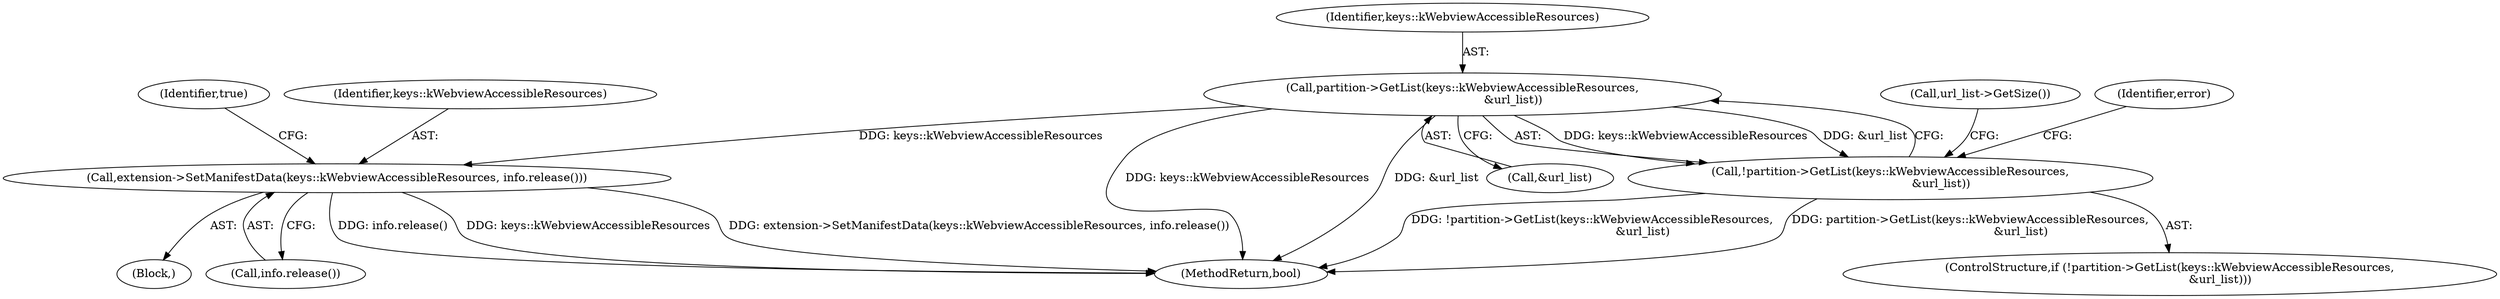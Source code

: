 digraph "0_Chrome_2aa406a8b4577103e7b933c75ec0e372830f20fe_0@pointer" {
"1000209" [label="(Call,partition->GetList(keys::kWebviewAccessibleResources,\n                            &url_list))"];
"1000208" [label="(Call,!partition->GetList(keys::kWebviewAccessibleResources,\n                            &url_list))"];
"1000267" [label="(Call,extension->SetManifestData(keys::kWebviewAccessibleResources, info.release()))"];
"1000268" [label="(Identifier,keys::kWebviewAccessibleResources)"];
"1000209" [label="(Call,partition->GetList(keys::kWebviewAccessibleResources,\n                            &url_list))"];
"1000207" [label="(ControlStructure,if (!partition->GetList(keys::kWebviewAccessibleResources,\n                            &url_list)))"];
"1000269" [label="(Call,info.release())"];
"1000272" [label="(MethodReturn,bool)"];
"1000267" [label="(Call,extension->SetManifestData(keys::kWebviewAccessibleResources, info.release()))"];
"1000208" [label="(Call,!partition->GetList(keys::kWebviewAccessibleResources,\n                            &url_list))"];
"1000271" [label="(Identifier,true)"];
"1000211" [label="(Call,&url_list)"];
"1000105" [label="(Block,)"];
"1000216" [label="(Identifier,error)"];
"1000223" [label="(Call,url_list->GetSize())"];
"1000210" [label="(Identifier,keys::kWebviewAccessibleResources)"];
"1000209" -> "1000208"  [label="AST: "];
"1000209" -> "1000211"  [label="CFG: "];
"1000210" -> "1000209"  [label="AST: "];
"1000211" -> "1000209"  [label="AST: "];
"1000208" -> "1000209"  [label="CFG: "];
"1000209" -> "1000272"  [label="DDG: keys::kWebviewAccessibleResources"];
"1000209" -> "1000272"  [label="DDG: &url_list"];
"1000209" -> "1000208"  [label="DDG: keys::kWebviewAccessibleResources"];
"1000209" -> "1000208"  [label="DDG: &url_list"];
"1000209" -> "1000267"  [label="DDG: keys::kWebviewAccessibleResources"];
"1000208" -> "1000207"  [label="AST: "];
"1000216" -> "1000208"  [label="CFG: "];
"1000223" -> "1000208"  [label="CFG: "];
"1000208" -> "1000272"  [label="DDG: partition->GetList(keys::kWebviewAccessibleResources,\n                            &url_list)"];
"1000208" -> "1000272"  [label="DDG: !partition->GetList(keys::kWebviewAccessibleResources,\n                            &url_list)"];
"1000267" -> "1000105"  [label="AST: "];
"1000267" -> "1000269"  [label="CFG: "];
"1000268" -> "1000267"  [label="AST: "];
"1000269" -> "1000267"  [label="AST: "];
"1000271" -> "1000267"  [label="CFG: "];
"1000267" -> "1000272"  [label="DDG: info.release()"];
"1000267" -> "1000272"  [label="DDG: keys::kWebviewAccessibleResources"];
"1000267" -> "1000272"  [label="DDG: extension->SetManifestData(keys::kWebviewAccessibleResources, info.release())"];
}
